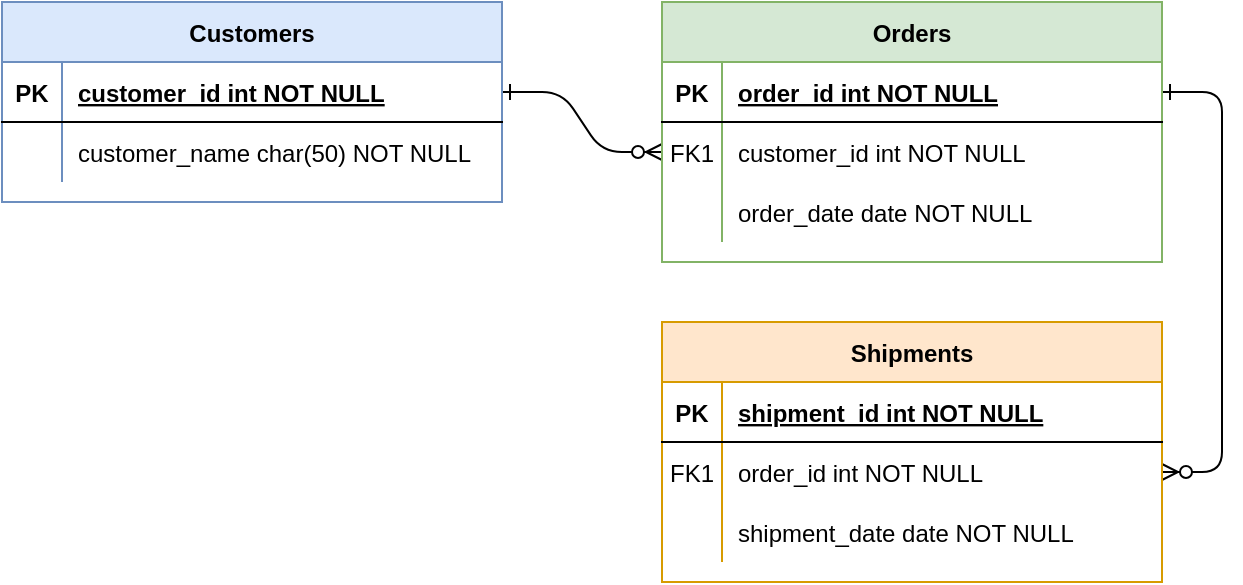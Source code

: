 <mxfile version="16.6.4" type="github"><diagram id="TzuaY2kyUkR98Q-bs8p6" name="Page-1"><mxGraphModel dx="946" dy="618" grid="1" gridSize="10" guides="1" tooltips="1" connect="1" arrows="1" fold="1" page="0" pageScale="1" pageWidth="850" pageHeight="1100" math="0" shadow="0"><root><mxCell id="0"/><mxCell id="1" parent="0"/><mxCell id="WUd7AXA6QRyo7tYGAoxB-1" value="" style="edgeStyle=entityRelationEdgeStyle;endArrow=ERzeroToMany;startArrow=ERone;endFill=1;startFill=0;" parent="1" source="WUd7AXA6QRyo7tYGAoxB-24" target="WUd7AXA6QRyo7tYGAoxB-7" edge="1"><mxGeometry width="100" height="100" relative="1" as="geometry"><mxPoint x="240" y="620" as="sourcePoint"/><mxPoint x="340" y="520" as="targetPoint"/></mxGeometry></mxCell><mxCell id="WUd7AXA6QRyo7tYGAoxB-2" value="" style="edgeStyle=entityRelationEdgeStyle;endArrow=ERzeroToMany;startArrow=ERone;endFill=1;startFill=0;" parent="1" source="WUd7AXA6QRyo7tYGAoxB-4" target="WUd7AXA6QRyo7tYGAoxB-17" edge="1"><mxGeometry width="100" height="100" relative="1" as="geometry"><mxPoint x="300" y="80" as="sourcePoint"/><mxPoint x="360" y="105" as="targetPoint"/></mxGeometry></mxCell><mxCell id="WUd7AXA6QRyo7tYGAoxB-3" value="Orders" style="shape=table;startSize=30;container=1;collapsible=1;childLayout=tableLayout;fixedRows=1;rowLines=0;fontStyle=1;align=center;resizeLast=1;fillColor=#d5e8d4;strokeColor=#82b366;" parent="1" vertex="1"><mxGeometry x="350" y="20" width="250" height="130" as="geometry"/></mxCell><mxCell id="WUd7AXA6QRyo7tYGAoxB-4" value="" style="shape=partialRectangle;collapsible=0;dropTarget=0;pointerEvents=0;fillColor=none;points=[[0,0.5],[1,0.5]];portConstraint=eastwest;top=0;left=0;right=0;bottom=1;" parent="WUd7AXA6QRyo7tYGAoxB-3" vertex="1"><mxGeometry y="30" width="250" height="30" as="geometry"/></mxCell><mxCell id="WUd7AXA6QRyo7tYGAoxB-5" value="PK" style="shape=partialRectangle;overflow=hidden;connectable=0;fillColor=none;top=0;left=0;bottom=0;right=0;fontStyle=1;" parent="WUd7AXA6QRyo7tYGAoxB-4" vertex="1"><mxGeometry width="30" height="30" as="geometry"/></mxCell><mxCell id="WUd7AXA6QRyo7tYGAoxB-6" value="order_id int NOT NULL " style="shape=partialRectangle;overflow=hidden;connectable=0;fillColor=none;top=0;left=0;bottom=0;right=0;align=left;spacingLeft=6;fontStyle=5;" parent="WUd7AXA6QRyo7tYGAoxB-4" vertex="1"><mxGeometry x="30" width="220" height="30" as="geometry"/></mxCell><mxCell id="WUd7AXA6QRyo7tYGAoxB-7" value="" style="shape=partialRectangle;collapsible=0;dropTarget=0;pointerEvents=0;fillColor=none;points=[[0,0.5],[1,0.5]];portConstraint=eastwest;top=0;left=0;right=0;bottom=0;" parent="WUd7AXA6QRyo7tYGAoxB-3" vertex="1"><mxGeometry y="60" width="250" height="30" as="geometry"/></mxCell><mxCell id="WUd7AXA6QRyo7tYGAoxB-8" value="FK1" style="shape=partialRectangle;overflow=hidden;connectable=0;fillColor=none;top=0;left=0;bottom=0;right=0;" parent="WUd7AXA6QRyo7tYGAoxB-7" vertex="1"><mxGeometry width="30" height="30" as="geometry"/></mxCell><mxCell id="WUd7AXA6QRyo7tYGAoxB-9" value="customer_id int NOT NULL" style="shape=partialRectangle;overflow=hidden;connectable=0;fillColor=none;top=0;left=0;bottom=0;right=0;align=left;spacingLeft=6;" parent="WUd7AXA6QRyo7tYGAoxB-7" vertex="1"><mxGeometry x="30" width="220" height="30" as="geometry"/></mxCell><mxCell id="WUd7AXA6QRyo7tYGAoxB-10" value="" style="shape=partialRectangle;collapsible=0;dropTarget=0;pointerEvents=0;fillColor=none;points=[[0,0.5],[1,0.5]];portConstraint=eastwest;top=0;left=0;right=0;bottom=0;" parent="WUd7AXA6QRyo7tYGAoxB-3" vertex="1"><mxGeometry y="90" width="250" height="30" as="geometry"/></mxCell><mxCell id="WUd7AXA6QRyo7tYGAoxB-11" value="" style="shape=partialRectangle;overflow=hidden;connectable=0;fillColor=none;top=0;left=0;bottom=0;right=0;" parent="WUd7AXA6QRyo7tYGAoxB-10" vertex="1"><mxGeometry width="30" height="30" as="geometry"/></mxCell><mxCell id="WUd7AXA6QRyo7tYGAoxB-12" value="order_date date NOT NULL" style="shape=partialRectangle;overflow=hidden;connectable=0;fillColor=none;top=0;left=0;bottom=0;right=0;align=left;spacingLeft=6;" parent="WUd7AXA6QRyo7tYGAoxB-10" vertex="1"><mxGeometry x="30" width="220" height="30" as="geometry"/></mxCell><mxCell id="WUd7AXA6QRyo7tYGAoxB-13" value="Shipments" style="shape=table;startSize=30;container=1;collapsible=1;childLayout=tableLayout;fixedRows=1;rowLines=0;fontStyle=1;align=center;resizeLast=1;fillColor=#ffe6cc;strokeColor=#d79b00;" parent="1" vertex="1"><mxGeometry x="350" y="180" width="250" height="130" as="geometry"/></mxCell><mxCell id="WUd7AXA6QRyo7tYGAoxB-14" value="" style="shape=partialRectangle;collapsible=0;dropTarget=0;pointerEvents=0;fillColor=none;points=[[0,0.5],[1,0.5]];portConstraint=eastwest;top=0;left=0;right=0;bottom=1;" parent="WUd7AXA6QRyo7tYGAoxB-13" vertex="1"><mxGeometry y="30" width="250" height="30" as="geometry"/></mxCell><mxCell id="WUd7AXA6QRyo7tYGAoxB-15" value="PK" style="shape=partialRectangle;overflow=hidden;connectable=0;fillColor=none;top=0;left=0;bottom=0;right=0;fontStyle=1;" parent="WUd7AXA6QRyo7tYGAoxB-14" vertex="1"><mxGeometry width="30" height="30" as="geometry"/></mxCell><mxCell id="WUd7AXA6QRyo7tYGAoxB-16" value="shipment_id int NOT NULL " style="shape=partialRectangle;overflow=hidden;connectable=0;fillColor=none;top=0;left=0;bottom=0;right=0;align=left;spacingLeft=6;fontStyle=5;" parent="WUd7AXA6QRyo7tYGAoxB-14" vertex="1"><mxGeometry x="30" width="220" height="30" as="geometry"/></mxCell><mxCell id="WUd7AXA6QRyo7tYGAoxB-17" value="" style="shape=partialRectangle;collapsible=0;dropTarget=0;pointerEvents=0;fillColor=none;points=[[0,0.5],[1,0.5]];portConstraint=eastwest;top=0;left=0;right=0;bottom=0;" parent="WUd7AXA6QRyo7tYGAoxB-13" vertex="1"><mxGeometry y="60" width="250" height="30" as="geometry"/></mxCell><mxCell id="WUd7AXA6QRyo7tYGAoxB-18" value="FK1" style="shape=partialRectangle;overflow=hidden;connectable=0;fillColor=none;top=0;left=0;bottom=0;right=0;" parent="WUd7AXA6QRyo7tYGAoxB-17" vertex="1"><mxGeometry width="30" height="30" as="geometry"/></mxCell><mxCell id="WUd7AXA6QRyo7tYGAoxB-19" value="order_id int NOT NULL" style="shape=partialRectangle;overflow=hidden;connectable=0;fillColor=none;top=0;left=0;bottom=0;right=0;align=left;spacingLeft=6;" parent="WUd7AXA6QRyo7tYGAoxB-17" vertex="1"><mxGeometry x="30" width="220" height="30" as="geometry"/></mxCell><mxCell id="WUd7AXA6QRyo7tYGAoxB-20" value="" style="shape=partialRectangle;collapsible=0;dropTarget=0;pointerEvents=0;fillColor=none;points=[[0,0.5],[1,0.5]];portConstraint=eastwest;top=0;left=0;right=0;bottom=0;" parent="WUd7AXA6QRyo7tYGAoxB-13" vertex="1"><mxGeometry y="90" width="250" height="30" as="geometry"/></mxCell><mxCell id="WUd7AXA6QRyo7tYGAoxB-21" value="" style="shape=partialRectangle;overflow=hidden;connectable=0;fillColor=none;top=0;left=0;bottom=0;right=0;" parent="WUd7AXA6QRyo7tYGAoxB-20" vertex="1"><mxGeometry width="30" height="30" as="geometry"/></mxCell><mxCell id="WUd7AXA6QRyo7tYGAoxB-22" value="shipment_date date NOT NULL" style="shape=partialRectangle;overflow=hidden;connectable=0;fillColor=none;top=0;left=0;bottom=0;right=0;align=left;spacingLeft=6;" parent="WUd7AXA6QRyo7tYGAoxB-20" vertex="1"><mxGeometry x="30" width="220" height="30" as="geometry"/></mxCell><mxCell id="WUd7AXA6QRyo7tYGAoxB-23" value="Customers" style="shape=table;startSize=30;container=1;collapsible=1;childLayout=tableLayout;fixedRows=1;rowLines=0;fontStyle=1;align=center;resizeLast=1;fillColor=#dae8fc;strokeColor=#6c8ebf;" parent="1" vertex="1"><mxGeometry x="20" y="20" width="250" height="100" as="geometry"/></mxCell><mxCell id="WUd7AXA6QRyo7tYGAoxB-24" value="" style="shape=partialRectangle;collapsible=0;dropTarget=0;pointerEvents=0;fillColor=none;points=[[0,0.5],[1,0.5]];portConstraint=eastwest;top=0;left=0;right=0;bottom=1;" parent="WUd7AXA6QRyo7tYGAoxB-23" vertex="1"><mxGeometry y="30" width="250" height="30" as="geometry"/></mxCell><mxCell id="WUd7AXA6QRyo7tYGAoxB-25" value="PK" style="shape=partialRectangle;overflow=hidden;connectable=0;fillColor=none;top=0;left=0;bottom=0;right=0;fontStyle=1;" parent="WUd7AXA6QRyo7tYGAoxB-24" vertex="1"><mxGeometry width="30" height="30" as="geometry"/></mxCell><mxCell id="WUd7AXA6QRyo7tYGAoxB-26" value="customer_id int NOT NULL " style="shape=partialRectangle;overflow=hidden;connectable=0;fillColor=none;top=0;left=0;bottom=0;right=0;align=left;spacingLeft=6;fontStyle=5;" parent="WUd7AXA6QRyo7tYGAoxB-24" vertex="1"><mxGeometry x="30" width="220" height="30" as="geometry"/></mxCell><mxCell id="WUd7AXA6QRyo7tYGAoxB-27" value="" style="shape=partialRectangle;collapsible=0;dropTarget=0;pointerEvents=0;fillColor=none;points=[[0,0.5],[1,0.5]];portConstraint=eastwest;top=0;left=0;right=0;bottom=0;" parent="WUd7AXA6QRyo7tYGAoxB-23" vertex="1"><mxGeometry y="60" width="250" height="30" as="geometry"/></mxCell><mxCell id="WUd7AXA6QRyo7tYGAoxB-28" value="" style="shape=partialRectangle;overflow=hidden;connectable=0;fillColor=none;top=0;left=0;bottom=0;right=0;" parent="WUd7AXA6QRyo7tYGAoxB-27" vertex="1"><mxGeometry width="30" height="30" as="geometry"/></mxCell><mxCell id="WUd7AXA6QRyo7tYGAoxB-29" value="customer_name char(50) NOT NULL" style="shape=partialRectangle;overflow=hidden;connectable=0;fillColor=none;top=0;left=0;bottom=0;right=0;align=left;spacingLeft=6;" parent="WUd7AXA6QRyo7tYGAoxB-27" vertex="1"><mxGeometry x="30" width="220" height="30" as="geometry"/></mxCell></root></mxGraphModel></diagram></mxfile>